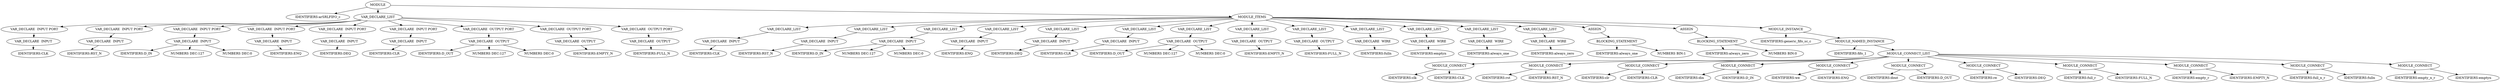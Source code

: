 digraph G {	
ranksep=.25;
	0 [label="MODULE"];
	1 [label="IDENTIFIERS:arSRLFIFO_c"];
	0 -> 1;
	2 [label="VAR_DECLARE_LIST"];
	0 -> 2;
	3 [label="VAR_DECLARE  INPUT PORT"];
	2 -> 3;
	4 [label="VAR_DECLARE  INPUT"];
	3 -> 4;
	5 [label="IDENTIFIERS:CLK"];
	4 -> 5;
	16 [label="VAR_DECLARE  INPUT PORT"];
	2 -> 16;
	17 [label="VAR_DECLARE  INPUT"];
	16 -> 17;
	18 [label="IDENTIFIERS:RST_N"];
	17 -> 18;
	29 [label="VAR_DECLARE  INPUT PORT"];
	2 -> 29;
	30 [label="VAR_DECLARE  INPUT"];
	29 -> 30;
	31 [label="IDENTIFIERS:D_IN"];
	30 -> 31;
	32 [label="NUMBERS DEC:127"];
	30 -> 32;
	33 [label="NUMBERS DEC:0"];
	30 -> 33;
	42 [label="VAR_DECLARE  INPUT PORT"];
	2 -> 42;
	43 [label="VAR_DECLARE  INPUT"];
	42 -> 43;
	44 [label="IDENTIFIERS:ENQ"];
	43 -> 44;
	55 [label="VAR_DECLARE  INPUT PORT"];
	2 -> 55;
	56 [label="VAR_DECLARE  INPUT"];
	55 -> 56;
	57 [label="IDENTIFIERS:DEQ"];
	56 -> 57;
	68 [label="VAR_DECLARE  INPUT PORT"];
	2 -> 68;
	69 [label="VAR_DECLARE  INPUT"];
	68 -> 69;
	70 [label="IDENTIFIERS:CLR"];
	69 -> 70;
	81 [label="VAR_DECLARE  OUTPUT PORT"];
	2 -> 81;
	82 [label="VAR_DECLARE  OUTPUT"];
	81 -> 82;
	83 [label="IDENTIFIERS:D_OUT"];
	82 -> 83;
	84 [label="NUMBERS DEC:127"];
	82 -> 84;
	85 [label="NUMBERS DEC:0"];
	82 -> 85;
	94 [label="VAR_DECLARE  OUTPUT PORT"];
	2 -> 94;
	95 [label="VAR_DECLARE  OUTPUT"];
	94 -> 95;
	96 [label="IDENTIFIERS:EMPTY_N"];
	95 -> 96;
	107 [label="VAR_DECLARE  OUTPUT PORT"];
	2 -> 107;
	108 [label="VAR_DECLARE  OUTPUT"];
	107 -> 108;
	109 [label="IDENTIFIERS:FULL_N"];
	108 -> 109;
	120 [label="MODULE_ITEMS"];
	0 -> 120;
	121 [label="VAR_DECLARE_LIST"];
	120 -> 121;
	122 [label="VAR_DECLARE  INPUT"];
	121 -> 122;
	123 [label="IDENTIFIERS:CLK"];
	122 -> 123;
	129 [label="VAR_DECLARE_LIST"];
	120 -> 129;
	130 [label="VAR_DECLARE  INPUT"];
	129 -> 130;
	131 [label="IDENTIFIERS:RST_N"];
	130 -> 131;
	137 [label="VAR_DECLARE_LIST"];
	120 -> 137;
	138 [label="VAR_DECLARE  INPUT"];
	137 -> 138;
	139 [label="IDENTIFIERS:D_IN"];
	138 -> 139;
	140 [label="NUMBERS DEC:127"];
	138 -> 140;
	141 [label="NUMBERS DEC:0"];
	138 -> 141;
	145 [label="VAR_DECLARE_LIST"];
	120 -> 145;
	146 [label="VAR_DECLARE  INPUT"];
	145 -> 146;
	147 [label="IDENTIFIERS:ENQ"];
	146 -> 147;
	153 [label="VAR_DECLARE_LIST"];
	120 -> 153;
	154 [label="VAR_DECLARE  INPUT"];
	153 -> 154;
	155 [label="IDENTIFIERS:DEQ"];
	154 -> 155;
	161 [label="VAR_DECLARE_LIST"];
	120 -> 161;
	162 [label="VAR_DECLARE  INPUT"];
	161 -> 162;
	163 [label="IDENTIFIERS:CLR"];
	162 -> 163;
	169 [label="VAR_DECLARE_LIST"];
	120 -> 169;
	170 [label="VAR_DECLARE  OUTPUT"];
	169 -> 170;
	171 [label="IDENTIFIERS:D_OUT"];
	170 -> 171;
	172 [label="NUMBERS DEC:127"];
	170 -> 172;
	173 [label="NUMBERS DEC:0"];
	170 -> 173;
	177 [label="VAR_DECLARE_LIST"];
	120 -> 177;
	178 [label="VAR_DECLARE  OUTPUT"];
	177 -> 178;
	179 [label="IDENTIFIERS:EMPTY_N"];
	178 -> 179;
	185 [label="VAR_DECLARE_LIST"];
	120 -> 185;
	186 [label="VAR_DECLARE  OUTPUT"];
	185 -> 186;
	187 [label="IDENTIFIERS:FULL_N"];
	186 -> 187;
	193 [label="VAR_DECLARE_LIST"];
	120 -> 193;
	194 [label="VAR_DECLARE  WIRE"];
	193 -> 194;
	195 [label="IDENTIFIERS:fulln"];
	194 -> 195;
	201 [label="VAR_DECLARE_LIST"];
	120 -> 201;
	202 [label="VAR_DECLARE  WIRE"];
	201 -> 202;
	203 [label="IDENTIFIERS:emptyn"];
	202 -> 203;
	209 [label="VAR_DECLARE_LIST"];
	120 -> 209;
	210 [label="VAR_DECLARE  WIRE"];
	209 -> 210;
	211 [label="IDENTIFIERS:always_one"];
	210 -> 211;
	217 [label="VAR_DECLARE_LIST"];
	120 -> 217;
	218 [label="VAR_DECLARE  WIRE"];
	217 -> 218;
	219 [label="IDENTIFIERS:always_zero"];
	218 -> 219;
	225 [label="ASSIGN"];
	120 -> 225;
	226 [label="BLOCKING_STATEMENT"];
	225 -> 226;
	227 [label="IDENTIFIERS:always_one"];
	226 -> 227;
	228 [label="NUMBERS BIN:1"];
	226 -> 228;
	229 [label="ASSIGN"];
	120 -> 229;
	230 [label="BLOCKING_STATEMENT"];
	229 -> 230;
	231 [label="IDENTIFIERS:always_zero"];
	230 -> 231;
	232 [label="NUMBERS BIN:0"];
	230 -> 232;
	233 [label="MODULE_INSTANCE"];
	120 -> 233;
	234 [label="IDENTIFIERS:generic_fifo_sc_c"];
	233 -> 234;
	235 [label="MODULE_NAMED_INSTANCE"];
	233 -> 235;
	236 [label="IDENTIFIERS:fifo_1"];
	235 -> 236;
	237 [label="MODULE_CONNECT_LIST"];
	235 -> 237;
	238 [label="MODULE_CONNECT"];
	237 -> 238;
	239 [label="IDENTIFIERS:clk"];
	238 -> 239;
	240 [label="IDENTIFIERS:CLK"];
	238 -> 240;
	241 [label="MODULE_CONNECT"];
	237 -> 241;
	242 [label="IDENTIFIERS:rst"];
	241 -> 242;
	243 [label="IDENTIFIERS:RST_N"];
	241 -> 243;
	244 [label="MODULE_CONNECT"];
	237 -> 244;
	245 [label="IDENTIFIERS:clr"];
	244 -> 245;
	246 [label="IDENTIFIERS:CLR"];
	244 -> 246;
	247 [label="MODULE_CONNECT"];
	237 -> 247;
	248 [label="IDENTIFIERS:din"];
	247 -> 248;
	249 [label="IDENTIFIERS:D_IN"];
	247 -> 249;
	250 [label="MODULE_CONNECT"];
	237 -> 250;
	251 [label="IDENTIFIERS:we"];
	250 -> 251;
	252 [label="IDENTIFIERS:ENQ"];
	250 -> 252;
	253 [label="MODULE_CONNECT"];
	237 -> 253;
	254 [label="IDENTIFIERS:dout"];
	253 -> 254;
	255 [label="IDENTIFIERS:D_OUT"];
	253 -> 255;
	256 [label="MODULE_CONNECT"];
	237 -> 256;
	257 [label="IDENTIFIERS:re"];
	256 -> 257;
	258 [label="IDENTIFIERS:DEQ"];
	256 -> 258;
	259 [label="MODULE_CONNECT"];
	237 -> 259;
	260 [label="IDENTIFIERS:full_r"];
	259 -> 260;
	261 [label="IDENTIFIERS:FULL_N"];
	259 -> 261;
	262 [label="MODULE_CONNECT"];
	237 -> 262;
	263 [label="IDENTIFIERS:empty_r"];
	262 -> 263;
	264 [label="IDENTIFIERS:EMPTY_N"];
	262 -> 264;
	265 [label="MODULE_CONNECT"];
	237 -> 265;
	266 [label="IDENTIFIERS:full_n_r"];
	265 -> 266;
	267 [label="IDENTIFIERS:fulln"];
	265 -> 267;
	268 [label="MODULE_CONNECT"];
	237 -> 268;
	269 [label="IDENTIFIERS:empty_n_r"];
	268 -> 269;
	270 [label="IDENTIFIERS:emptyn"];
	268 -> 270;
}
